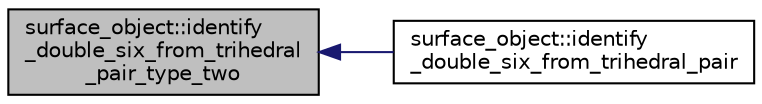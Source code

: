 digraph "surface_object::identify_double_six_from_trihedral_pair_type_two"
{
  edge [fontname="Helvetica",fontsize="10",labelfontname="Helvetica",labelfontsize="10"];
  node [fontname="Helvetica",fontsize="10",shape=record];
  rankdir="LR";
  Node877 [label="surface_object::identify\l_double_six_from_trihedral\l_pair_type_two",height=0.2,width=0.4,color="black", fillcolor="grey75", style="filled", fontcolor="black"];
  Node877 -> Node878 [dir="back",color="midnightblue",fontsize="10",style="solid",fontname="Helvetica"];
  Node878 [label="surface_object::identify\l_double_six_from_trihedral_pair",height=0.2,width=0.4,color="black", fillcolor="white", style="filled",URL="$df/df8/classsurface__object.html#a9e20745e8c7524828649a7e3988e166b"];
}
